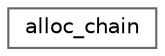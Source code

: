 digraph "Graphical Class Hierarchy"
{
 // LATEX_PDF_SIZE
  bgcolor="transparent";
  edge [fontname=Helvetica,fontsize=10,labelfontname=Helvetica,labelfontsize=10];
  node [fontname=Helvetica,fontsize=10,shape=box,height=0.2,width=0.4];
  rankdir="LR";
  Node0 [id="Node000000",label="alloc_chain",height=0.2,width=0.4,color="grey40", fillcolor="white", style="filled",URL="$structalloc__chain.html",tooltip=" "];
}
